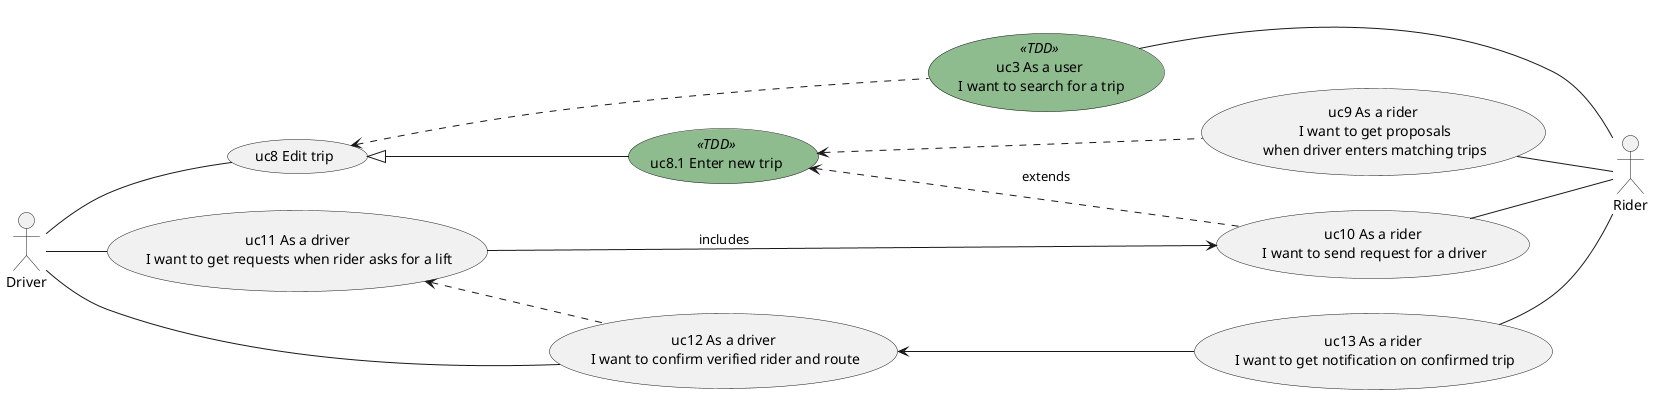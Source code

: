@startuml
left to right direction

skinparam usecase {
	BackgroundColor<< TDD >> DarkSeaGreen
}

:rider: as "Rider"
:driver: as "Driver"

usecase uc8 as "uc8 Edit trip"
usecase uc8_1 as "uc8.1 Enter new trip" << TDD >>
usecase uc10 as "uc10 As a rider\n I want to send request for a driver"
usecase uc3 as "uc3 As a user\n I want to search for a trip" << TDD >>
usecase uc13 as "uc13 As a rider\n I want to get notification on confirmed trip"
usecase uc9 as "uc9 As a rider\n I want to get proposals\n when driver enters matching trips"
usecase uc11 as "uc11 As a driver\n I want to get requests when rider asks for a lift"
usecase uc12 as "uc12 As a driver\n I want to confirm verified rider and route"

uc8 <|-down- uc8_1
uc8_1 <.. uc10: extends
uc8 <.. uc3
uc11 --> uc10: includes
uc8_1 <.. uc9
uc11 <.. uc12
uc12 <-- uc13

uc3 -- rider
uc10 -- rider
uc13 -- rider
uc9 -- rider

driver -- uc8
driver -- uc11
driver -- uc12

'usecase uc31 as "Creates group"
'usecase uc32 as "Invites member"
'usecase uc33 as "Joins group"
'usecase uc34 as "Requests membership"
'usecase uc35 as "Confirms membership"

'manager -- uc31
'uc31 <.. uc32
'uc32 <.. uc33
'uc33 -- user
'uc34 -- user
'uc34 <.. uc35
'uc35 <-- uc33
'manager -- uc35

@enduml
